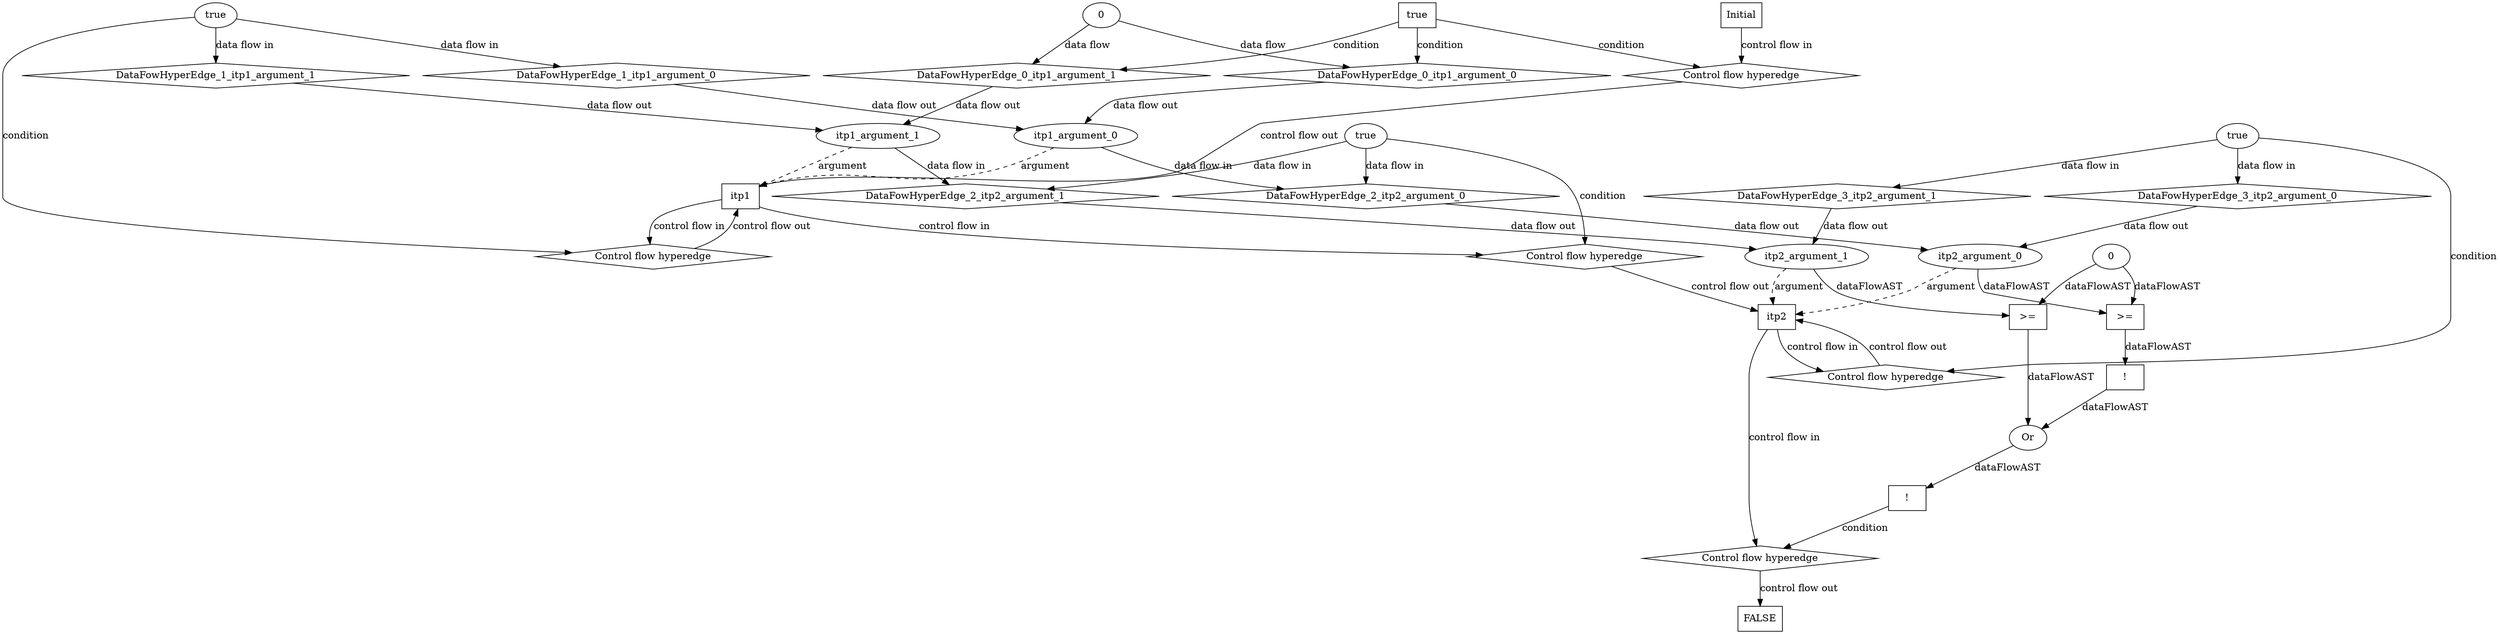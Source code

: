 digraph dag {
"itp1" [label="itp1" nodeName="itp1" class=cfn  shape="rect"];
"itp2" [label="itp2" nodeName="itp2" class=cfn  shape="rect"];
FALSE [label="FALSE" nodeName=FALSE class=cfn  shape="rect"];
Initial [label="Initial" nodeName=Initial class=cfn  shape="rect"];
ControlFowHyperEdge_0 [label="Control flow hyperedge" nodeName=ControlFowHyperEdge_0 class=controlFlowHyperEdge shape="diamond"];
"Initial" -> ControlFowHyperEdge_0 [label="control flow in"]
ControlFowHyperEdge_0 -> "itp1" [label="control flow out"]
ControlFowHyperEdge_1 [label="Control flow hyperedge" nodeName=ControlFowHyperEdge_1 class=controlFlowHyperEdge shape="diamond"];
"itp1" -> ControlFowHyperEdge_1 [label="control flow in"]
ControlFowHyperEdge_1 -> "itp1" [label="control flow out"]
ControlFowHyperEdge_2 [label="Control flow hyperedge" nodeName=ControlFowHyperEdge_2 class=controlFlowHyperEdge shape="diamond"];
"itp1" -> ControlFowHyperEdge_2 [label="control flow in"]
ControlFowHyperEdge_2 -> "itp2" [label="control flow out"]
ControlFowHyperEdge_3 [label="Control flow hyperedge" nodeName=ControlFowHyperEdge_3 class=controlFlowHyperEdge shape="diamond"];
"itp2" -> ControlFowHyperEdge_3 [label="control flow in"]
ControlFowHyperEdge_3 -> "itp2" [label="control flow out"]
ControlFowHyperEdge_4 [label="Control flow hyperedge" nodeName=ControlFowHyperEdge_4 class=controlFlowHyperEdge shape="diamond"];
"itp2" -> ControlFowHyperEdge_4 [label="control flow in"]
ControlFowHyperEdge_4 -> "FALSE" [label="control flow out"]
"itp1_argument_0" [label="itp1_argument_0" nodeName=argument0 class=argument  head="itp1" shape="oval"];
"itp1_argument_0" -> "itp1"[label="argument" style="dashed"]
"itp1_argument_1" [label="itp1_argument_1" nodeName=argument1 class=argument  head="itp1" shape="oval"];
"itp1_argument_1" -> "itp1"[label="argument" style="dashed"]
"itp2_argument_0" [label="itp2_argument_0" nodeName=argument0 class=argument  head="itp2" shape="oval"];
"itp2_argument_0" -> "itp2"[label="argument" style="dashed"]
"itp2_argument_1" [label="itp2_argument_1" nodeName=argument1 class=argument  head="itp2" shape="oval"];
"itp2_argument_1" -> "itp2"[label="argument" style="dashed"]

"true_0" [label="true" nodeName="true_0" class=true shape="rect"];
"true_0" -> "ControlFowHyperEdge_0" [label="condition"];
"xxxitp1___Initial_0xxxdataFlow_0_node_0" [label="0" nodeName="xxxitp1___Initial_0xxxdataFlow_0_node_0" class=Literal ];

"xxxitp1___Initial_0xxxdataFlow_0_node_0" -> "DataFowHyperEdge_0_itp1_argument_0" [label="data flow"];

"xxxitp1___Initial_0xxxdataFlow_0_node_0" -> "DataFowHyperEdge_0_itp1_argument_1" [label="data flow"];
"xxxitp1___itp1_1xxxguard_0_node_0" [label="true" nodeName="xxxitp1___itp1_1xxxguard_0_node_0" class=BoolValue ];

"xxxitp1___itp1_1xxxguard_0_node_0" -> "ControlFowHyperEdge_1" [label="condition"];
"xxxitp2___itp1_2xxxguard_0_node_0" [label="true" nodeName="xxxitp2___itp1_2xxxguard_0_node_0" class=BoolValue ];

"xxxitp2___itp1_2xxxguard_0_node_0" -> "ControlFowHyperEdge_2" [label="condition"];
"xxxitp2___itp2_3xxxguard_0_node_0" [label="true" nodeName="xxxitp2___itp2_3xxxguard_0_node_0" class=BoolValue ];

"xxxitp2___itp2_3xxxguard_0_node_0" -> "ControlFowHyperEdge_3" [label="condition"];
"xxxFALSE___itp2_4xxxguard_0_node_0" [label="!" nodeName="xxxFALSE___itp2_4xxxguard_0_node_0" class=Operator shape="rect"];
"xxxFALSE___itp2_4xxxguard_0_node_1" [label="Or" nodeName="xxxFALSE___itp2_4xxxguard_0_node_1" class=Operator ];
"xxxFALSE___itp2_4xxxguard_0_node_2" [label=">=" nodeName="xxxFALSE___itp2_4xxxguard_0_node_2" class=Operator  shape="rect"];
"xxxFALSE___itp2_4xxxguard_0_node_3" [label="0" nodeName="xxxFALSE___itp2_4xxxguard_0_node_3" class=Literal ];
"xxxFALSE___itp2_4xxxguard_0_node_5" [label="!" nodeName="xxxFALSE___itp2_4xxxguard_0_node_5" class=Operator shape="rect"];
"xxxFALSE___itp2_4xxxguard_0_node_6" [label=">=" nodeName="xxxFALSE___itp2_4xxxguard_0_node_6" class=Operator  shape="rect"];
"xxxFALSE___itp2_4xxxguard_0_node_1" -> "xxxFALSE___itp2_4xxxguard_0_node_0"[label="dataFlowAST"]
"xxxFALSE___itp2_4xxxguard_0_node_2" -> "xxxFALSE___itp2_4xxxguard_0_node_1"[label="dataFlowAST"]
"xxxFALSE___itp2_4xxxguard_0_node_5" -> "xxxFALSE___itp2_4xxxguard_0_node_1"[label="dataFlowAST"]
"xxxFALSE___itp2_4xxxguard_0_node_3" -> "xxxFALSE___itp2_4xxxguard_0_node_2"[label="dataFlowAST"]
"itp2_argument_1" -> "xxxFALSE___itp2_4xxxguard_0_node_2"[label="dataFlowAST"]
"xxxFALSE___itp2_4xxxguard_0_node_6" -> "xxxFALSE___itp2_4xxxguard_0_node_5"[label="dataFlowAST"]
"xxxFALSE___itp2_4xxxguard_0_node_3" -> "xxxFALSE___itp2_4xxxguard_0_node_6"[label="dataFlowAST"]
"itp2_argument_0" -> "xxxFALSE___itp2_4xxxguard_0_node_6"[label="dataFlowAST"]

"xxxFALSE___itp2_4xxxguard_0_node_0" -> "ControlFowHyperEdge_4" [label="condition"];
"DataFowHyperEdge_0_itp1_argument_0" [label="DataFowHyperEdge_0_itp1_argument_0" nodeName="DataFowHyperEdge_0_itp1_argument_0" class=DataFlowHyperedge shape="diamond"];
"DataFowHyperEdge_0_itp1_argument_0" -> "itp1_argument_0"[label="data flow out"]
"true_0" -> "DataFowHyperEdge_0_itp1_argument_0" [label="condition"];
"DataFowHyperEdge_0_itp1_argument_1" [label="DataFowHyperEdge_0_itp1_argument_1" nodeName="DataFowHyperEdge_0_itp1_argument_1" class=DataFlowHyperedge shape="diamond"];
"DataFowHyperEdge_0_itp1_argument_1" -> "itp1_argument_1"[label="data flow out"]
"true_0" -> "DataFowHyperEdge_0_itp1_argument_1" [label="condition"];
"DataFowHyperEdge_1_itp1_argument_0" [label="DataFowHyperEdge_1_itp1_argument_0" nodeName="DataFowHyperEdge_1_itp1_argument_0" class=DataFlowHyperedge shape="diamond"];
"DataFowHyperEdge_1_itp1_argument_0" -> "itp1_argument_0"[label="data flow out"]
"xxxitp1___itp1_1xxxguard_0_node_0" -> "DataFowHyperEdge_1_itp1_argument_0"[label="data flow in"]
"DataFowHyperEdge_1_itp1_argument_1" [label="DataFowHyperEdge_1_itp1_argument_1" nodeName="DataFowHyperEdge_1_itp1_argument_1" class=DataFlowHyperedge shape="diamond"];
"DataFowHyperEdge_1_itp1_argument_1" -> "itp1_argument_1"[label="data flow out"]
"xxxitp1___itp1_1xxxguard_0_node_0" -> "DataFowHyperEdge_1_itp1_argument_1"[label="data flow in"]
"DataFowHyperEdge_2_itp2_argument_0" [label="DataFowHyperEdge_2_itp2_argument_0" nodeName="DataFowHyperEdge_2_itp2_argument_0" class=DataFlowHyperedge shape="diamond"];
"DataFowHyperEdge_2_itp2_argument_0" -> "itp2_argument_0"[label="data flow out"]
"xxxitp2___itp1_2xxxguard_0_node_0" -> "DataFowHyperEdge_2_itp2_argument_0"[label="data flow in"]
"DataFowHyperEdge_2_itp2_argument_1" [label="DataFowHyperEdge_2_itp2_argument_1" nodeName="DataFowHyperEdge_2_itp2_argument_1" class=DataFlowHyperedge shape="diamond"];
"DataFowHyperEdge_2_itp2_argument_1" -> "itp2_argument_1"[label="data flow out"]
"xxxitp2___itp1_2xxxguard_0_node_0" -> "DataFowHyperEdge_2_itp2_argument_1"[label="data flow in"]
"DataFowHyperEdge_3_itp2_argument_0" [label="DataFowHyperEdge_3_itp2_argument_0" nodeName="DataFowHyperEdge_3_itp2_argument_0" class=DataFlowHyperedge shape="diamond"];
"DataFowHyperEdge_3_itp2_argument_0" -> "itp2_argument_0"[label="data flow out"]
"xxxitp2___itp2_3xxxguard_0_node_0" -> "DataFowHyperEdge_3_itp2_argument_0"[label="data flow in"]
"DataFowHyperEdge_3_itp2_argument_1" [label="DataFowHyperEdge_3_itp2_argument_1" nodeName="DataFowHyperEdge_3_itp2_argument_1" class=DataFlowHyperedge shape="diamond"];
"DataFowHyperEdge_3_itp2_argument_1" -> "itp2_argument_1"[label="data flow out"]
"xxxitp2___itp2_3xxxguard_0_node_0" -> "DataFowHyperEdge_3_itp2_argument_1"[label="data flow in"]
"itp1_argument_0" -> "DataFowHyperEdge_2_itp2_argument_0"[label="data flow in"]
"itp1_argument_1" -> "DataFowHyperEdge_2_itp2_argument_1"[label="data flow in"]




}
